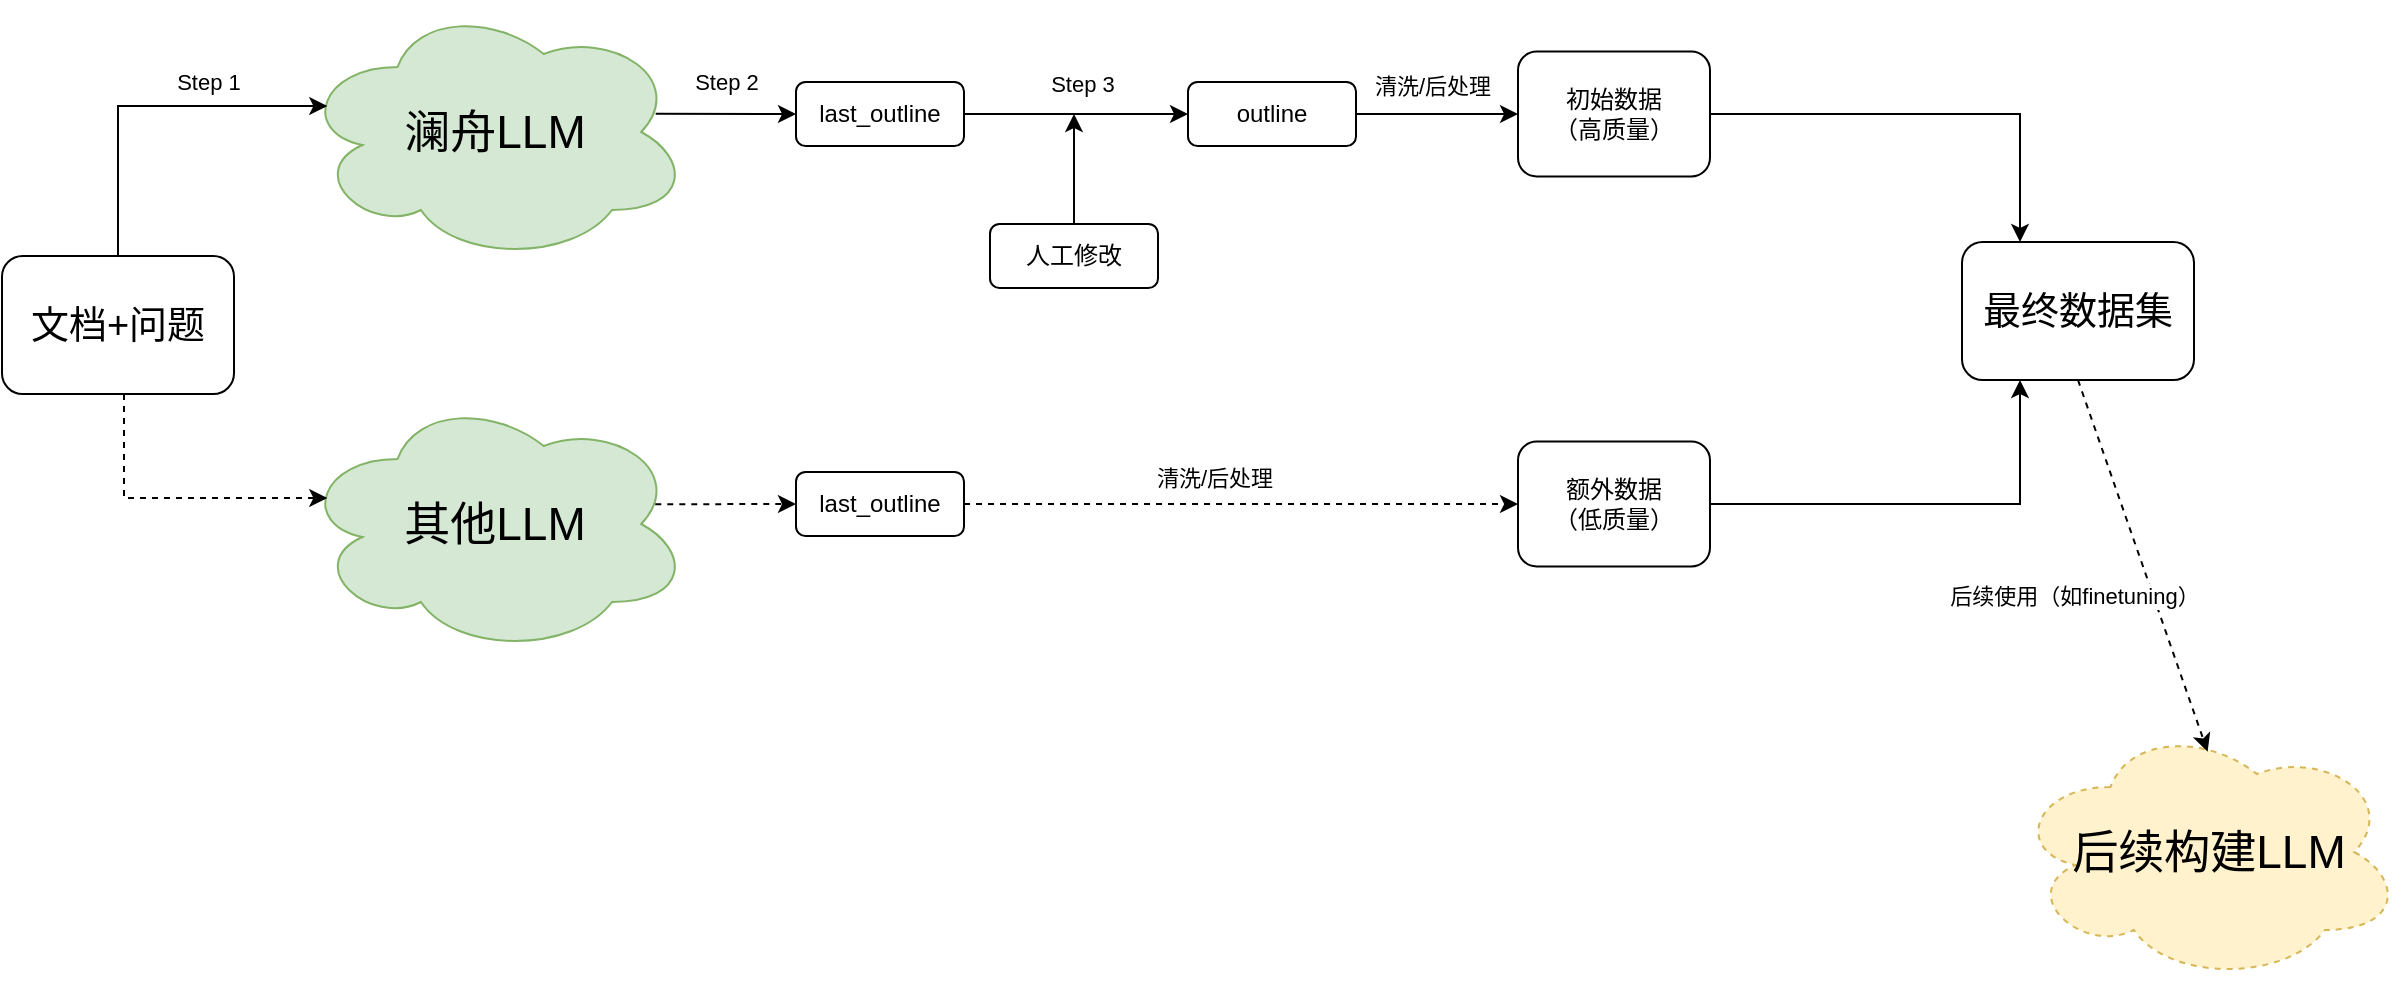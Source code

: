 <mxfile version="23.1.1" type="github">
  <diagram name="第 1 页" id="Ukrg3hYitKO0pHj5Uya2">
    <mxGraphModel dx="1066" dy="672" grid="0" gridSize="10" guides="1" tooltips="1" connect="1" arrows="1" fold="1" page="1" pageScale="1" pageWidth="1654" pageHeight="1169" math="0" shadow="0">
      <root>
        <mxCell id="0" />
        <mxCell id="1" parent="0" />
        <mxCell id="mXD1BfTS9CHWyj_YMzYI-2" value="&lt;font style=&quot;font-size: 23px;&quot;&gt;澜舟LLM&lt;/font&gt;" style="ellipse;shape=cloud;whiteSpace=wrap;html=1;fillColor=#d5e8d4;strokeColor=#82b366;" vertex="1" parent="1">
          <mxGeometry x="563" y="424" width="195" height="130" as="geometry" />
        </mxCell>
        <mxCell id="mXD1BfTS9CHWyj_YMzYI-5" value="&lt;font style=&quot;font-size: 23px;&quot;&gt;后续构建LLM&lt;/font&gt;" style="ellipse;shape=cloud;whiteSpace=wrap;html=1;fillColor=#fff2cc;strokeColor=#d6b656;dashed=1;" vertex="1" parent="1">
          <mxGeometry x="1419.5" y="784" width="195" height="130" as="geometry" />
        </mxCell>
        <mxCell id="mXD1BfTS9CHWyj_YMzYI-6" style="edgeStyle=orthogonalEdgeStyle;rounded=0;orthogonalLoop=1;jettySize=auto;html=1;entryX=0.07;entryY=0.4;entryDx=0;entryDy=0;entryPerimeter=0;exitX=0.5;exitY=0;exitDx=0;exitDy=0;" edge="1" parent="1" source="mXD1BfTS9CHWyj_YMzYI-4" target="mXD1BfTS9CHWyj_YMzYI-2">
          <mxGeometry relative="1" as="geometry">
            <Array as="points">
              <mxPoint x="472" y="476" />
            </Array>
          </mxGeometry>
        </mxCell>
        <mxCell id="mXD1BfTS9CHWyj_YMzYI-22" value="Step 1&lt;br&gt;" style="edgeLabel;html=1;align=center;verticalAlign=middle;resizable=0;points=[];" vertex="1" connectable="0" parent="mXD1BfTS9CHWyj_YMzYI-6">
          <mxGeometry x="-0.415" y="2" relative="1" as="geometry">
            <mxPoint x="47" y="-35" as="offset" />
          </mxGeometry>
        </mxCell>
        <mxCell id="mXD1BfTS9CHWyj_YMzYI-7" value="&lt;font style=&quot;font-size: 23px;&quot;&gt;其他LLM&lt;/font&gt;" style="ellipse;shape=cloud;whiteSpace=wrap;html=1;fillColor=#d5e8d4;strokeColor=#82b366;" vertex="1" parent="1">
          <mxGeometry x="563" y="620" width="195" height="130" as="geometry" />
        </mxCell>
        <mxCell id="mXD1BfTS9CHWyj_YMzYI-15" style="edgeStyle=orthogonalEdgeStyle;rounded=0;orthogonalLoop=1;jettySize=auto;html=1;" edge="1" parent="1" source="mXD1BfTS9CHWyj_YMzYI-9" target="mXD1BfTS9CHWyj_YMzYI-14">
          <mxGeometry relative="1" as="geometry" />
        </mxCell>
        <mxCell id="mXD1BfTS9CHWyj_YMzYI-9" value="last_outline" style="rounded=1;whiteSpace=wrap;html=1;" vertex="1" parent="1">
          <mxGeometry x="811" y="464" width="84" height="32" as="geometry" />
        </mxCell>
        <mxCell id="mXD1BfTS9CHWyj_YMzYI-42" style="edgeStyle=orthogonalEdgeStyle;rounded=0;orthogonalLoop=1;jettySize=auto;html=1;" edge="1" parent="1" source="mXD1BfTS9CHWyj_YMzYI-13">
          <mxGeometry relative="1" as="geometry">
            <mxPoint x="950" y="480" as="targetPoint" />
          </mxGeometry>
        </mxCell>
        <mxCell id="mXD1BfTS9CHWyj_YMzYI-13" value="人工修改" style="rounded=1;whiteSpace=wrap;html=1;" vertex="1" parent="1">
          <mxGeometry x="908" y="535" width="84" height="32" as="geometry" />
        </mxCell>
        <mxCell id="mXD1BfTS9CHWyj_YMzYI-40" style="edgeStyle=orthogonalEdgeStyle;rounded=0;orthogonalLoop=1;jettySize=auto;html=1;" edge="1" parent="1" source="mXD1BfTS9CHWyj_YMzYI-14" target="mXD1BfTS9CHWyj_YMzYI-29">
          <mxGeometry relative="1" as="geometry" />
        </mxCell>
        <mxCell id="mXD1BfTS9CHWyj_YMzYI-41" value="清洗/后处理&lt;br&gt;" style="edgeLabel;html=1;align=center;verticalAlign=middle;resizable=0;points=[];" vertex="1" connectable="0" parent="mXD1BfTS9CHWyj_YMzYI-40">
          <mxGeometry x="-0.043" y="-2" relative="1" as="geometry">
            <mxPoint x="-1" y="-16" as="offset" />
          </mxGeometry>
        </mxCell>
        <mxCell id="mXD1BfTS9CHWyj_YMzYI-14" value="outline" style="rounded=1;whiteSpace=wrap;html=1;" vertex="1" parent="1">
          <mxGeometry x="1007" y="464" width="84" height="32" as="geometry" />
        </mxCell>
        <mxCell id="mXD1BfTS9CHWyj_YMzYI-18" value="&lt;font style=&quot;font-size: 19px;&quot;&gt;最终数据集&lt;/font&gt;" style="rounded=1;whiteSpace=wrap;html=1;" vertex="1" parent="1">
          <mxGeometry x="1394" y="544" width="116" height="69" as="geometry" />
        </mxCell>
        <mxCell id="mXD1BfTS9CHWyj_YMzYI-23" value="Step 3" style="edgeLabel;html=1;align=center;verticalAlign=middle;resizable=0;points=[];" vertex="1" connectable="0" parent="1">
          <mxGeometry x="885.997" y="518.002" as="geometry">
            <mxPoint x="68" y="-53" as="offset" />
          </mxGeometry>
        </mxCell>
        <mxCell id="mXD1BfTS9CHWyj_YMzYI-4" value="&lt;font style=&quot;font-size: 19px;&quot;&gt;文档+问题&lt;/font&gt;" style="rounded=1;whiteSpace=wrap;html=1;" vertex="1" parent="1">
          <mxGeometry x="414" y="551" width="116" height="69" as="geometry" />
        </mxCell>
        <mxCell id="mXD1BfTS9CHWyj_YMzYI-27" style="edgeStyle=orthogonalEdgeStyle;rounded=0;orthogonalLoop=1;jettySize=auto;html=1;entryX=0.07;entryY=0.4;entryDx=0;entryDy=0;entryPerimeter=0;dashed=1;" edge="1" parent="1" source="mXD1BfTS9CHWyj_YMzYI-4" target="mXD1BfTS9CHWyj_YMzYI-7">
          <mxGeometry relative="1" as="geometry">
            <Array as="points">
              <mxPoint x="475" y="672" />
            </Array>
          </mxGeometry>
        </mxCell>
        <mxCell id="mXD1BfTS9CHWyj_YMzYI-53" style="edgeStyle=orthogonalEdgeStyle;rounded=0;orthogonalLoop=1;jettySize=auto;html=1;entryX=0.25;entryY=0;entryDx=0;entryDy=0;" edge="1" parent="1" source="mXD1BfTS9CHWyj_YMzYI-29" target="mXD1BfTS9CHWyj_YMzYI-18">
          <mxGeometry relative="1" as="geometry" />
        </mxCell>
        <mxCell id="mXD1BfTS9CHWyj_YMzYI-29" value="&lt;font style=&quot;font-size: 12px;&quot;&gt;初始数据&lt;br&gt;（高质量）&lt;br&gt;&lt;/font&gt;" style="rounded=1;whiteSpace=wrap;html=1;" vertex="1" parent="1">
          <mxGeometry x="1172" y="448.75" width="96" height="62.5" as="geometry" />
        </mxCell>
        <mxCell id="mXD1BfTS9CHWyj_YMzYI-32" value="Step 2" style="edgeLabel;html=1;align=center;verticalAlign=middle;resizable=0;points=[];" vertex="1" connectable="0" parent="1">
          <mxGeometry x="776" y="463.999" as="geometry" />
        </mxCell>
        <mxCell id="mXD1BfTS9CHWyj_YMzYI-36" value="" style="endArrow=classic;html=1;rounded=0;exitX=0.5;exitY=1;exitDx=0;exitDy=0;entryX=0.499;entryY=0.114;entryDx=0;entryDy=0;entryPerimeter=0;dashed=1;" edge="1" parent="1" source="mXD1BfTS9CHWyj_YMzYI-18" target="mXD1BfTS9CHWyj_YMzYI-5">
          <mxGeometry width="50" height="50" relative="1" as="geometry">
            <mxPoint x="1372" y="777.5" as="sourcePoint" />
            <mxPoint x="1422" y="727.5" as="targetPoint" />
          </mxGeometry>
        </mxCell>
        <mxCell id="mXD1BfTS9CHWyj_YMzYI-37" value="后续使用（如finetuning）" style="edgeLabel;html=1;align=center;verticalAlign=middle;resizable=0;points=[];" vertex="1" connectable="0" parent="1">
          <mxGeometry x="1301.0" y="659" as="geometry">
            <mxPoint x="149" y="62" as="offset" />
          </mxGeometry>
        </mxCell>
        <mxCell id="mXD1BfTS9CHWyj_YMzYI-50" style="edgeStyle=orthogonalEdgeStyle;rounded=0;orthogonalLoop=1;jettySize=auto;html=1;dashed=1;" edge="1" parent="1" source="mXD1BfTS9CHWyj_YMzYI-43" target="mXD1BfTS9CHWyj_YMzYI-49">
          <mxGeometry relative="1" as="geometry" />
        </mxCell>
        <mxCell id="mXD1BfTS9CHWyj_YMzYI-43" value="last_outline" style="rounded=1;whiteSpace=wrap;html=1;" vertex="1" parent="1">
          <mxGeometry x="811" y="659" width="84" height="32" as="geometry" />
        </mxCell>
        <mxCell id="mXD1BfTS9CHWyj_YMzYI-45" value="" style="endArrow=classic;html=1;rounded=0;exitX=0.911;exitY=0.424;exitDx=0;exitDy=0;exitPerimeter=0;entryX=0;entryY=0.5;entryDx=0;entryDy=0;dashed=1;" edge="1" parent="1" source="mXD1BfTS9CHWyj_YMzYI-7" target="mXD1BfTS9CHWyj_YMzYI-43">
          <mxGeometry width="50" height="50" relative="1" as="geometry">
            <mxPoint x="671" y="824" as="sourcePoint" />
            <mxPoint x="721" y="774" as="targetPoint" />
          </mxGeometry>
        </mxCell>
        <mxCell id="mXD1BfTS9CHWyj_YMzYI-48" value="" style="endArrow=classic;html=1;rounded=0;exitX=0.912;exitY=0.43;exitDx=0;exitDy=0;exitPerimeter=0;entryX=0;entryY=0.5;entryDx=0;entryDy=0;" edge="1" parent="1" source="mXD1BfTS9CHWyj_YMzYI-2" target="mXD1BfTS9CHWyj_YMzYI-9">
          <mxGeometry width="50" height="50" relative="1" as="geometry">
            <mxPoint x="741.62" y="482.99" as="sourcePoint" />
            <mxPoint x="838" y="522" as="targetPoint" />
          </mxGeometry>
        </mxCell>
        <mxCell id="mXD1BfTS9CHWyj_YMzYI-54" style="edgeStyle=orthogonalEdgeStyle;rounded=0;orthogonalLoop=1;jettySize=auto;html=1;entryX=0.25;entryY=1;entryDx=0;entryDy=0;" edge="1" parent="1" source="mXD1BfTS9CHWyj_YMzYI-49" target="mXD1BfTS9CHWyj_YMzYI-18">
          <mxGeometry relative="1" as="geometry" />
        </mxCell>
        <mxCell id="mXD1BfTS9CHWyj_YMzYI-49" value="额外数据&lt;br style=&quot;border-color: var(--border-color);&quot;&gt;（低质量）" style="rounded=1;whiteSpace=wrap;html=1;" vertex="1" parent="1">
          <mxGeometry x="1172" y="643.75" width="96" height="62.5" as="geometry" />
        </mxCell>
        <mxCell id="mXD1BfTS9CHWyj_YMzYI-51" value="清洗/后处理&lt;br&gt;" style="edgeLabel;html=1;align=center;verticalAlign=middle;resizable=0;points=[];" vertex="1" connectable="0" parent="1">
          <mxGeometry x="1271.996" y="492.003" as="geometry">
            <mxPoint x="-252" y="170" as="offset" />
          </mxGeometry>
        </mxCell>
      </root>
    </mxGraphModel>
  </diagram>
</mxfile>

